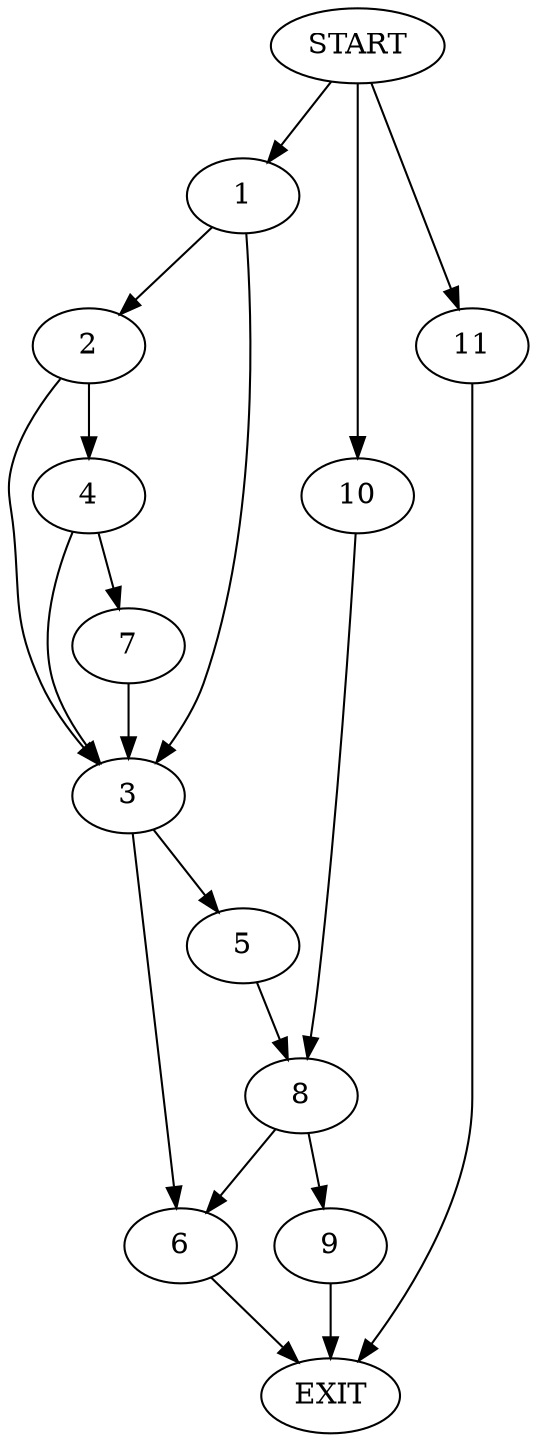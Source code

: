 digraph {
0 [label="START"]
12 [label="EXIT"]
0 -> 1
1 -> 2
1 -> 3
2 -> 4
2 -> 3
3 -> 5
3 -> 6
4 -> 7
4 -> 3
7 -> 3
5 -> 8
6 -> 12
8 -> 6
8 -> 9
0 -> 10
10 -> 8
9 -> 12
0 -> 11
11 -> 12
}
